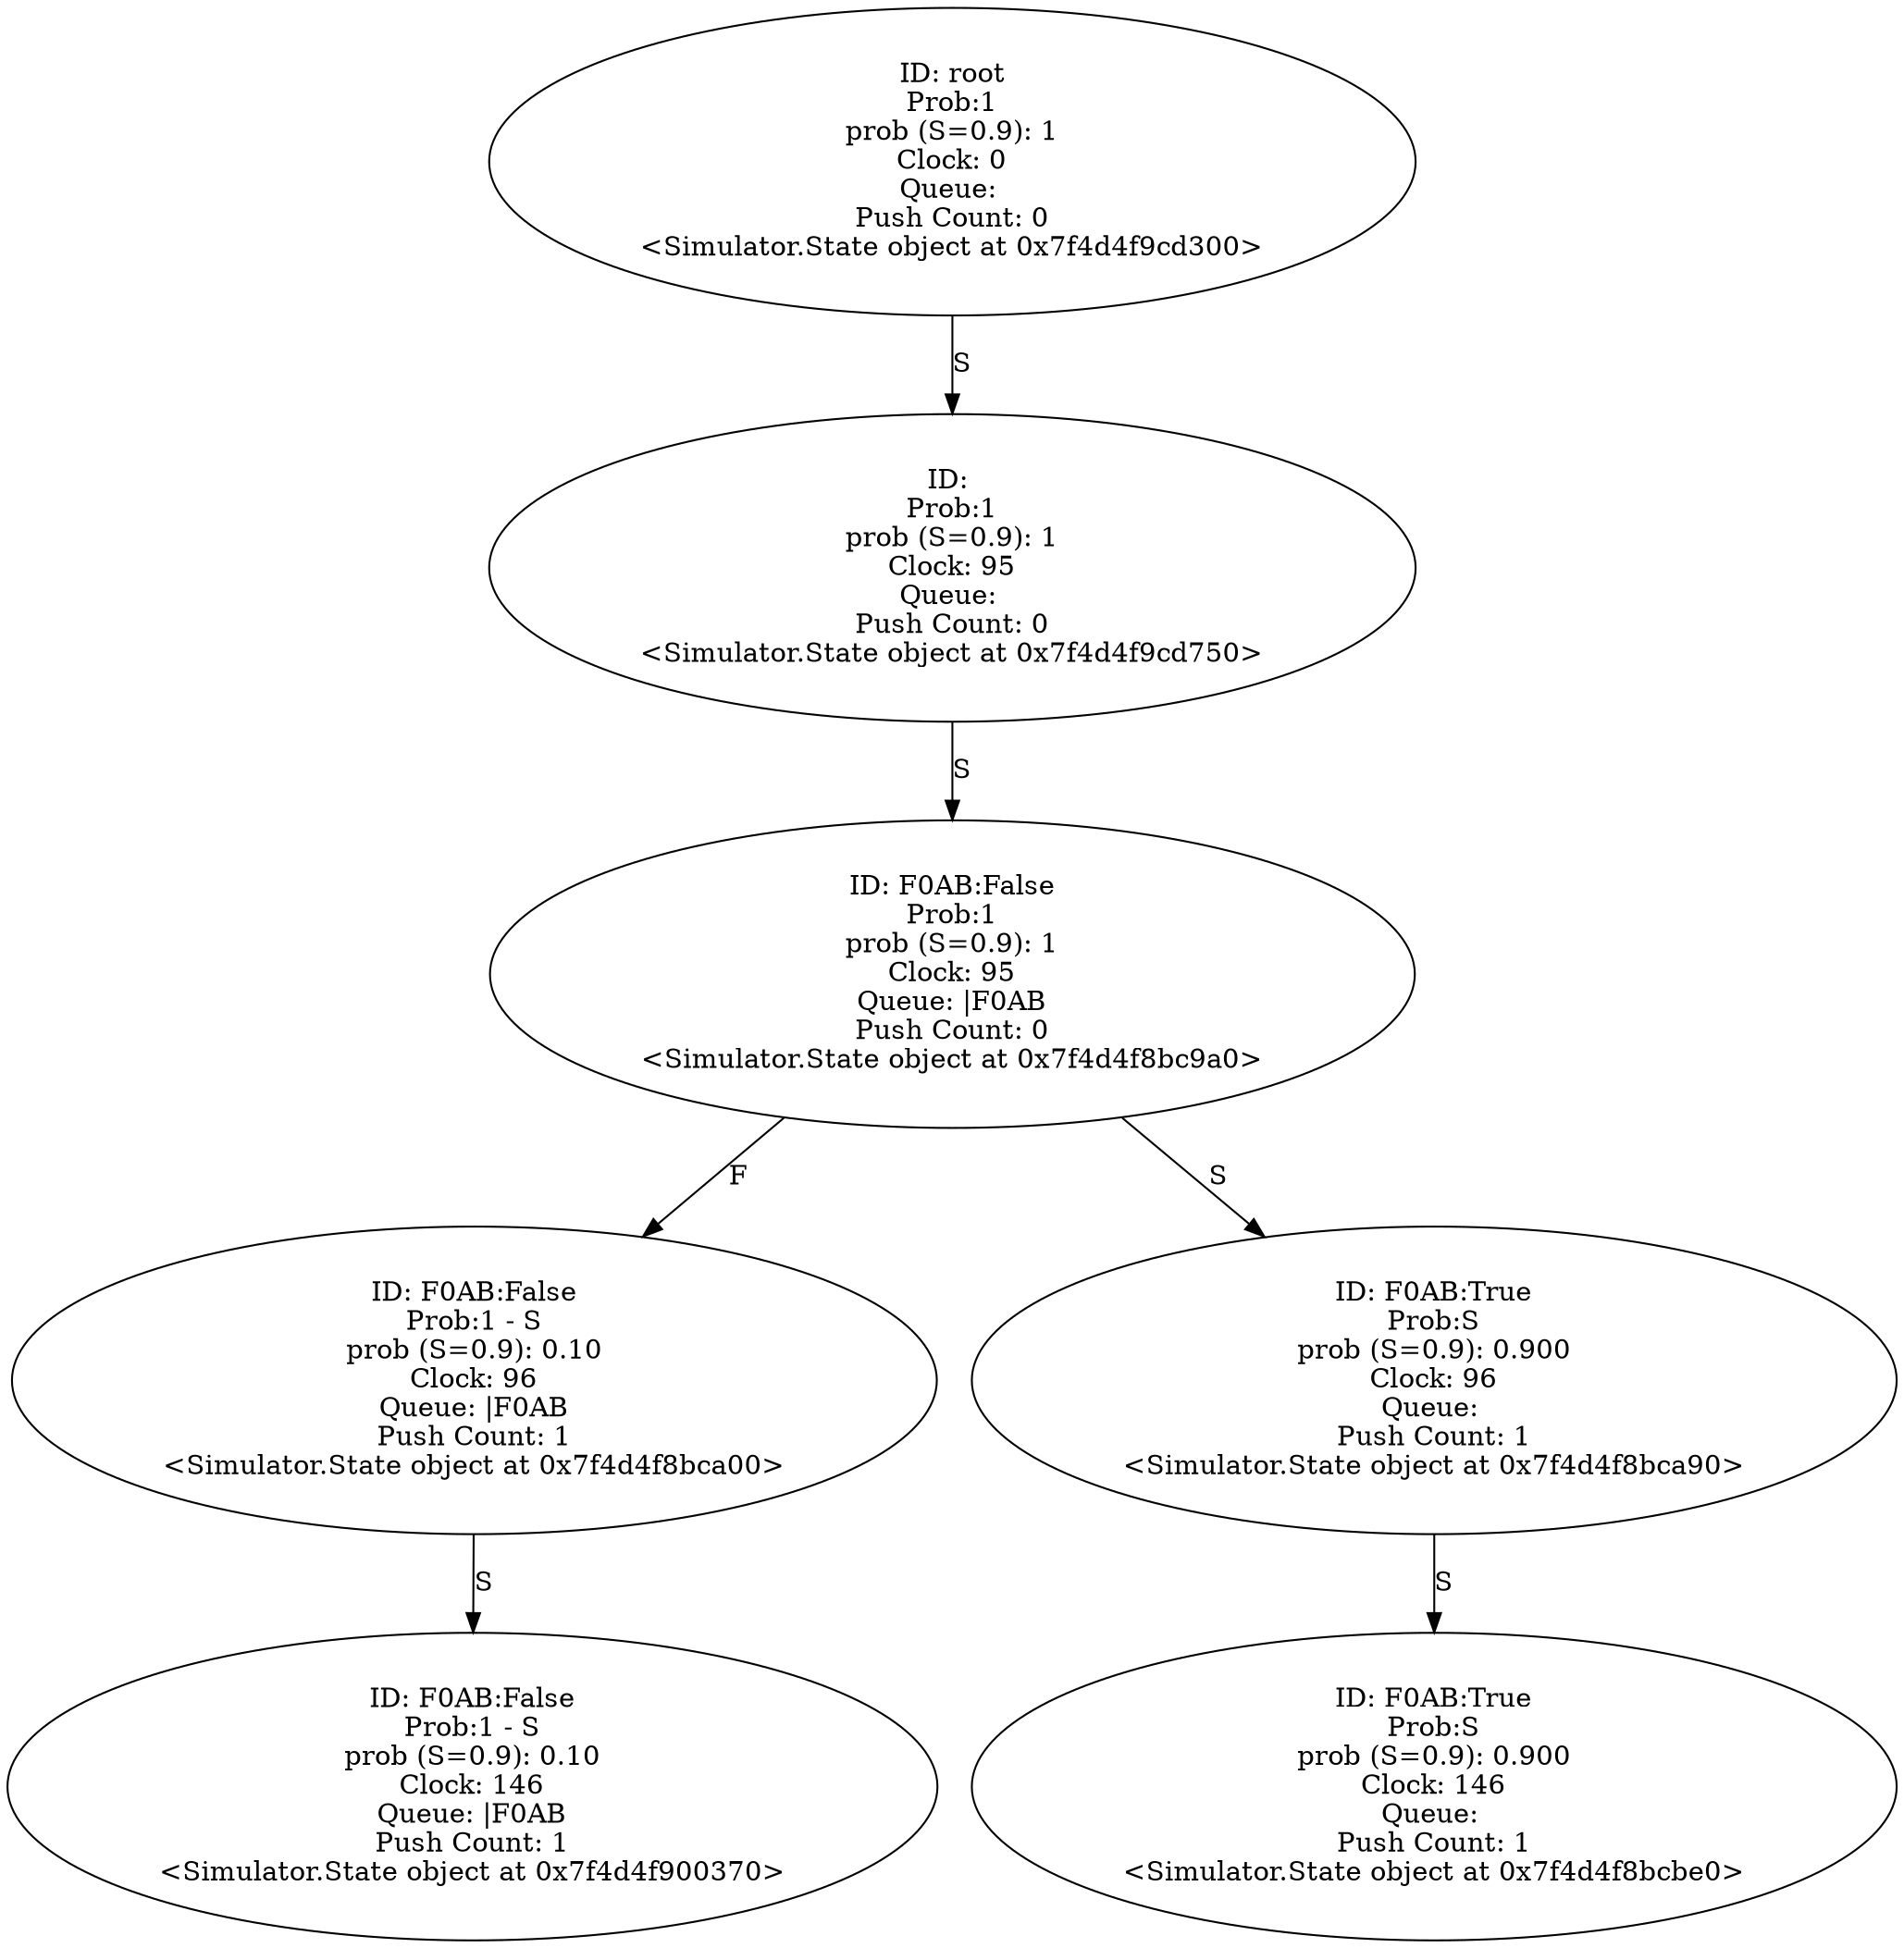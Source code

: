 digraph "./Output/./controled_frequency_S100_R100_t5_tPlus150" {
	<Simulator.State object at 0x7f4d4f9cd300> [label="ID: root
Prob:1
prob (S=0.9): 1
Clock: 0
Queue: 
Push Count: 0
<Simulator.State object at 0x7f4d4f9cd300>"]
	<Simulator.State object at 0x7f4d4f9cd300> -> <Simulator.State object at 0x7f4d4f9cd750> [label=S]
	<Simulator.State object at 0x7f4d4f9cd750> [label="ID: 
Prob:1
prob (S=0.9): 1
Clock: 95
Queue: 
Push Count: 0
<Simulator.State object at 0x7f4d4f9cd750>"]
	<Simulator.State object at 0x7f4d4f9cd750> -> <Simulator.State object at 0x7f4d4f8bc9a0> [label=S]
	<Simulator.State object at 0x7f4d4f8bc9a0> [label="ID: F0AB:False
Prob:1
prob (S=0.9): 1
Clock: 95
Queue: |F0AB
Push Count: 0
<Simulator.State object at 0x7f4d4f8bc9a0>"]
	<Simulator.State object at 0x7f4d4f8bc9a0> -> <Simulator.State object at 0x7f4d4f8bca00> [label=F]
	<Simulator.State object at 0x7f4d4f8bc9a0> -> <Simulator.State object at 0x7f4d4f8bca90> [label=S]
	<Simulator.State object at 0x7f4d4f8bca00> [label="ID: F0AB:False
Prob:1 - S
prob (S=0.9): 0.10
Clock: 96
Queue: |F0AB
Push Count: 1
<Simulator.State object at 0x7f4d4f8bca00>"]
	<Simulator.State object at 0x7f4d4f8bca00> -> <Simulator.State object at 0x7f4d4f900370> [label=S]
	<Simulator.State object at 0x7f4d4f8bca90> [label="ID: F0AB:True
Prob:S
prob (S=0.9): 0.900
Clock: 96
Queue: 
Push Count: 1
<Simulator.State object at 0x7f4d4f8bca90>"]
	<Simulator.State object at 0x7f4d4f8bca90> -> <Simulator.State object at 0x7f4d4f8bcbe0> [label=S]
	<Simulator.State object at 0x7f4d4f900370> [label="ID: F0AB:False
Prob:1 - S
prob (S=0.9): 0.10
Clock: 146
Queue: |F0AB
Push Count: 1
<Simulator.State object at 0x7f4d4f900370>"]
	<Simulator.State object at 0x7f4d4f8bcbe0> [label="ID: F0AB:True
Prob:S
prob (S=0.9): 0.900
Clock: 146
Queue: 
Push Count: 1
<Simulator.State object at 0x7f4d4f8bcbe0>"]
}
